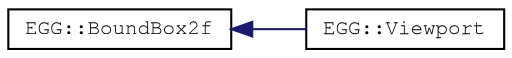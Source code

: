 digraph "Graphical Class Hierarchy"
{
 // LATEX_PDF_SIZE
  edge [fontname="FreeMono",fontsize="10",labelfontname="FreeMono",labelfontsize="10"];
  node [fontname="FreeMono",fontsize="10",shape=record];
  rankdir="LR";
  Node0 [label="EGG::BoundBox2f",height=0.2,width=0.4,color="black", fillcolor="white", style="filled",URL="$struct_e_g_g_1_1_bound_box2f.html",tooltip=" "];
  Node0 -> Node1 [dir="back",color="midnightblue",fontsize="10",style="solid",fontname="FreeMono"];
  Node1 [label="EGG::Viewport",height=0.2,width=0.4,color="black", fillcolor="white", style="filled",URL="$class_e_g_g_1_1_viewport.html",tooltip=" "];
}
